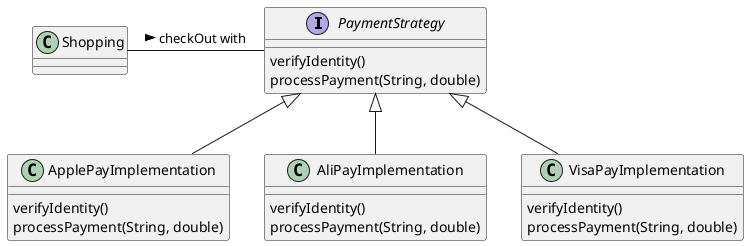 @startuml

interface PaymentStrategy {
  verifyIdentity()
  processPayment(String, double)
}

class ApplePayImplementation {
  verifyIdentity()
  processPayment(String, double)
}

class AliPayImplementation {
  verifyIdentity()
  processPayment(String, double)
}

class VisaPayImplementation {
  verifyIdentity()
  processPayment(String, double)
}

PaymentStrategy <|-- ApplePayImplementation
PaymentStrategy <|-- AliPayImplementation
PaymentStrategy <|-- VisaPayImplementation
Shopping -right- PaymentStrategy : checkOut with >

@enduml
